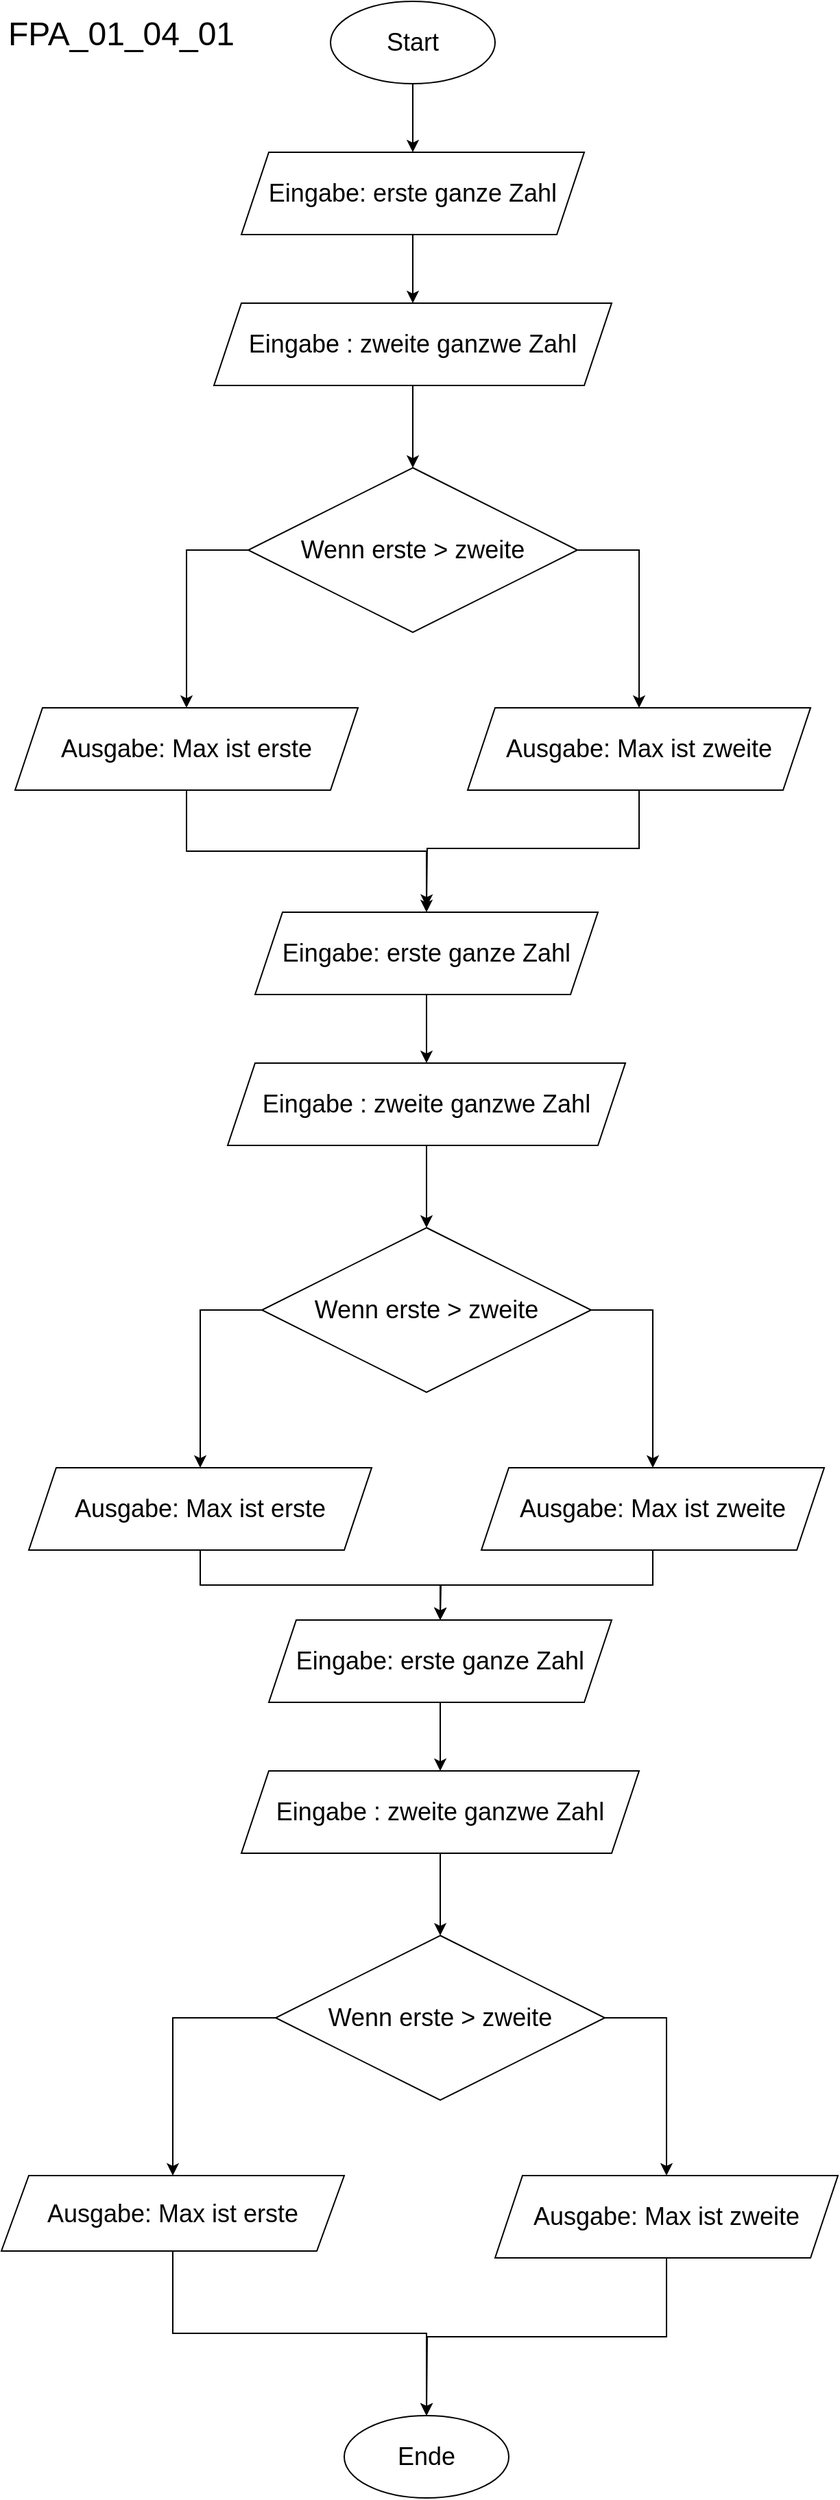<mxfile version="20.8.3" type="device"><diagram id="qMIzlXTBM9gyAja4zPgJ" name="Seite-1"><mxGraphModel dx="1036" dy="1135" grid="1" gridSize="10" guides="1" tooltips="1" connect="1" arrows="1" fold="1" page="1" pageScale="1" pageWidth="827" pageHeight="1169" math="0" shadow="0"><root><mxCell id="0"/><mxCell id="1" parent="0"/><mxCell id="Wv5N3TF4n34RR6GSb4ST-6" style="edgeStyle=orthogonalEdgeStyle;rounded=0;orthogonalLoop=1;jettySize=auto;html=1;exitX=0.5;exitY=1;exitDx=0;exitDy=0;entryX=0.5;entryY=0;entryDx=0;entryDy=0;fontSize=18;" edge="1" parent="1" source="Wv5N3TF4n34RR6GSb4ST-1" target="Wv5N3TF4n34RR6GSb4ST-3"><mxGeometry relative="1" as="geometry"/></mxCell><mxCell id="Wv5N3TF4n34RR6GSb4ST-1" value="&lt;font style=&quot;font-size: 18px;&quot;&gt;Start&lt;/font&gt;" style="ellipse;whiteSpace=wrap;html=1;" vertex="1" parent="1"><mxGeometry x="270" y="40" width="120" height="60" as="geometry"/></mxCell><mxCell id="Wv5N3TF4n34RR6GSb4ST-2" value="&lt;font style=&quot;font-size: 18px;&quot;&gt;Ende&lt;/font&gt;" style="ellipse;whiteSpace=wrap;html=1;" vertex="1" parent="1"><mxGeometry x="280" y="1800" width="120" height="60" as="geometry"/></mxCell><mxCell id="Wv5N3TF4n34RR6GSb4ST-16" style="edgeStyle=orthogonalEdgeStyle;rounded=0;orthogonalLoop=1;jettySize=auto;html=1;exitX=0.5;exitY=1;exitDx=0;exitDy=0;entryX=0.5;entryY=0;entryDx=0;entryDy=0;fontSize=18;" edge="1" parent="1" source="Wv5N3TF4n34RR6GSb4ST-3" target="Wv5N3TF4n34RR6GSb4ST-13"><mxGeometry relative="1" as="geometry"/></mxCell><mxCell id="Wv5N3TF4n34RR6GSb4ST-3" value="Eingabe: erste ganze Zahl" style="shape=parallelogram;perimeter=parallelogramPerimeter;whiteSpace=wrap;html=1;fixedSize=1;fontSize=18;" vertex="1" parent="1"><mxGeometry x="205" y="150" width="250" height="60" as="geometry"/></mxCell><mxCell id="Wv5N3TF4n34RR6GSb4ST-29" style="edgeStyle=orthogonalEdgeStyle;rounded=0;orthogonalLoop=1;jettySize=auto;html=1;exitX=0.5;exitY=1;exitDx=0;exitDy=0;entryX=0.5;entryY=0;entryDx=0;entryDy=0;fontSize=18;" edge="1" parent="1" source="Wv5N3TF4n34RR6GSb4ST-4" target="Wv5N3TF4n34RR6GSb4ST-20"><mxGeometry relative="1" as="geometry"/></mxCell><mxCell id="Wv5N3TF4n34RR6GSb4ST-4" value="Ausgabe: Max ist erste " style="shape=parallelogram;perimeter=parallelogramPerimeter;whiteSpace=wrap;html=1;fixedSize=1;fontSize=18;" vertex="1" parent="1"><mxGeometry x="40" y="555" width="250" height="60" as="geometry"/></mxCell><mxCell id="Wv5N3TF4n34RR6GSb4ST-12" style="edgeStyle=orthogonalEdgeStyle;rounded=0;orthogonalLoop=1;jettySize=auto;html=1;exitX=1;exitY=0.5;exitDx=0;exitDy=0;entryX=0.5;entryY=0;entryDx=0;entryDy=0;fontSize=18;" edge="1" parent="1" source="Wv5N3TF4n34RR6GSb4ST-9" target="Wv5N3TF4n34RR6GSb4ST-10"><mxGeometry relative="1" as="geometry"/></mxCell><mxCell id="Wv5N3TF4n34RR6GSb4ST-18" style="edgeStyle=orthogonalEdgeStyle;rounded=0;orthogonalLoop=1;jettySize=auto;html=1;exitX=0;exitY=0.5;exitDx=0;exitDy=0;entryX=0.5;entryY=0;entryDx=0;entryDy=0;fontSize=18;" edge="1" parent="1" source="Wv5N3TF4n34RR6GSb4ST-9" target="Wv5N3TF4n34RR6GSb4ST-4"><mxGeometry relative="1" as="geometry"/></mxCell><mxCell id="Wv5N3TF4n34RR6GSb4ST-9" value="Wenn erste &amp;gt; zweite " style="rhombus;whiteSpace=wrap;html=1;fontSize=18;" vertex="1" parent="1"><mxGeometry x="210" y="380" width="240" height="120" as="geometry"/></mxCell><mxCell id="Wv5N3TF4n34RR6GSb4ST-30" style="edgeStyle=orthogonalEdgeStyle;rounded=0;orthogonalLoop=1;jettySize=auto;html=1;exitX=0.5;exitY=1;exitDx=0;exitDy=0;fontSize=18;" edge="1" parent="1" source="Wv5N3TF4n34RR6GSb4ST-10"><mxGeometry relative="1" as="geometry"><mxPoint x="340" y="700" as="targetPoint"/></mxGeometry></mxCell><mxCell id="Wv5N3TF4n34RR6GSb4ST-10" value="Ausgabe: Max ist zweite " style="shape=parallelogram;perimeter=parallelogramPerimeter;whiteSpace=wrap;html=1;fixedSize=1;fontSize=18;" vertex="1" parent="1"><mxGeometry x="370" y="555" width="250" height="60" as="geometry"/></mxCell><mxCell id="Wv5N3TF4n34RR6GSb4ST-17" style="edgeStyle=orthogonalEdgeStyle;rounded=0;orthogonalLoop=1;jettySize=auto;html=1;exitX=0.5;exitY=1;exitDx=0;exitDy=0;entryX=0.5;entryY=0;entryDx=0;entryDy=0;fontSize=18;" edge="1" parent="1" source="Wv5N3TF4n34RR6GSb4ST-13" target="Wv5N3TF4n34RR6GSb4ST-9"><mxGeometry relative="1" as="geometry"/></mxCell><mxCell id="Wv5N3TF4n34RR6GSb4ST-13" value="Eingabe : zweite ganzwe Zahl " style="shape=parallelogram;perimeter=parallelogramPerimeter;whiteSpace=wrap;html=1;fixedSize=1;fontSize=18;" vertex="1" parent="1"><mxGeometry x="185" y="260" width="290" height="60" as="geometry"/></mxCell><mxCell id="Wv5N3TF4n34RR6GSb4ST-19" style="edgeStyle=orthogonalEdgeStyle;rounded=0;orthogonalLoop=1;jettySize=auto;html=1;exitX=0.5;exitY=1;exitDx=0;exitDy=0;entryX=0.5;entryY=0;entryDx=0;entryDy=0;fontSize=18;" edge="1" source="Wv5N3TF4n34RR6GSb4ST-20" target="Wv5N3TF4n34RR6GSb4ST-27" parent="1"><mxGeometry relative="1" as="geometry"/></mxCell><mxCell id="Wv5N3TF4n34RR6GSb4ST-20" value="Eingabe: erste ganze Zahl" style="shape=parallelogram;perimeter=parallelogramPerimeter;whiteSpace=wrap;html=1;fixedSize=1;fontSize=18;" vertex="1" parent="1"><mxGeometry x="215" y="704" width="250" height="60" as="geometry"/></mxCell><mxCell id="Wv5N3TF4n34RR6GSb4ST-40" style="edgeStyle=orthogonalEdgeStyle;rounded=0;orthogonalLoop=1;jettySize=auto;html=1;exitX=0.5;exitY=1;exitDx=0;exitDy=0;entryX=0.5;entryY=0;entryDx=0;entryDy=0;fontSize=18;" edge="1" parent="1" source="Wv5N3TF4n34RR6GSb4ST-21" target="Wv5N3TF4n34RR6GSb4ST-32"><mxGeometry relative="1" as="geometry"/></mxCell><mxCell id="Wv5N3TF4n34RR6GSb4ST-21" value="Ausgabe: Max ist erste " style="shape=parallelogram;perimeter=parallelogramPerimeter;whiteSpace=wrap;html=1;fixedSize=1;fontSize=18;" vertex="1" parent="1"><mxGeometry x="50" y="1109" width="250" height="60" as="geometry"/></mxCell><mxCell id="Wv5N3TF4n34RR6GSb4ST-22" style="edgeStyle=orthogonalEdgeStyle;rounded=0;orthogonalLoop=1;jettySize=auto;html=1;exitX=1;exitY=0.5;exitDx=0;exitDy=0;entryX=0.5;entryY=0;entryDx=0;entryDy=0;fontSize=18;" edge="1" source="Wv5N3TF4n34RR6GSb4ST-24" target="Wv5N3TF4n34RR6GSb4ST-25" parent="1"><mxGeometry relative="1" as="geometry"/></mxCell><mxCell id="Wv5N3TF4n34RR6GSb4ST-23" style="edgeStyle=orthogonalEdgeStyle;rounded=0;orthogonalLoop=1;jettySize=auto;html=1;exitX=0;exitY=0.5;exitDx=0;exitDy=0;entryX=0.5;entryY=0;entryDx=0;entryDy=0;fontSize=18;" edge="1" source="Wv5N3TF4n34RR6GSb4ST-24" target="Wv5N3TF4n34RR6GSb4ST-21" parent="1"><mxGeometry relative="1" as="geometry"/></mxCell><mxCell id="Wv5N3TF4n34RR6GSb4ST-24" value="Wenn erste &amp;gt; zweite " style="rhombus;whiteSpace=wrap;html=1;fontSize=18;" vertex="1" parent="1"><mxGeometry x="220" y="934" width="240" height="120" as="geometry"/></mxCell><mxCell id="Wv5N3TF4n34RR6GSb4ST-41" style="edgeStyle=orthogonalEdgeStyle;rounded=0;orthogonalLoop=1;jettySize=auto;html=1;exitX=0.5;exitY=1;exitDx=0;exitDy=0;fontSize=18;" edge="1" parent="1" source="Wv5N3TF4n34RR6GSb4ST-25"><mxGeometry relative="1" as="geometry"><mxPoint x="350" y="1220" as="targetPoint"/></mxGeometry></mxCell><mxCell id="Wv5N3TF4n34RR6GSb4ST-25" value="Ausgabe: Max ist zweite " style="shape=parallelogram;perimeter=parallelogramPerimeter;whiteSpace=wrap;html=1;fixedSize=1;fontSize=18;" vertex="1" parent="1"><mxGeometry x="380" y="1109" width="250" height="60" as="geometry"/></mxCell><mxCell id="Wv5N3TF4n34RR6GSb4ST-26" style="edgeStyle=orthogonalEdgeStyle;rounded=0;orthogonalLoop=1;jettySize=auto;html=1;exitX=0.5;exitY=1;exitDx=0;exitDy=0;entryX=0.5;entryY=0;entryDx=0;entryDy=0;fontSize=18;" edge="1" source="Wv5N3TF4n34RR6GSb4ST-27" target="Wv5N3TF4n34RR6GSb4ST-24" parent="1"><mxGeometry relative="1" as="geometry"/></mxCell><mxCell id="Wv5N3TF4n34RR6GSb4ST-27" value="Eingabe : zweite ganzwe Zahl " style="shape=parallelogram;perimeter=parallelogramPerimeter;whiteSpace=wrap;html=1;fixedSize=1;fontSize=18;" vertex="1" parent="1"><mxGeometry x="195" y="814" width="290" height="60" as="geometry"/></mxCell><mxCell id="Wv5N3TF4n34RR6GSb4ST-31" style="edgeStyle=orthogonalEdgeStyle;rounded=0;orthogonalLoop=1;jettySize=auto;html=1;exitX=0.5;exitY=1;exitDx=0;exitDy=0;entryX=0.5;entryY=0;entryDx=0;entryDy=0;fontSize=18;" edge="1" source="Wv5N3TF4n34RR6GSb4ST-32" target="Wv5N3TF4n34RR6GSb4ST-39" parent="1"><mxGeometry relative="1" as="geometry"/></mxCell><mxCell id="Wv5N3TF4n34RR6GSb4ST-32" value="Eingabe: erste ganze Zahl" style="shape=parallelogram;perimeter=parallelogramPerimeter;whiteSpace=wrap;html=1;fixedSize=1;fontSize=18;" vertex="1" parent="1"><mxGeometry x="225" y="1220" width="250" height="60" as="geometry"/></mxCell><mxCell id="Wv5N3TF4n34RR6GSb4ST-43" style="edgeStyle=orthogonalEdgeStyle;rounded=0;orthogonalLoop=1;jettySize=auto;html=1;exitX=0.5;exitY=1;exitDx=0;exitDy=0;entryX=0.5;entryY=0;entryDx=0;entryDy=0;fontSize=18;" edge="1" parent="1" source="Wv5N3TF4n34RR6GSb4ST-33" target="Wv5N3TF4n34RR6GSb4ST-2"><mxGeometry relative="1" as="geometry"/></mxCell><mxCell id="Wv5N3TF4n34RR6GSb4ST-33" value="Ausgabe: Max ist erste " style="shape=parallelogram;perimeter=parallelogramPerimeter;whiteSpace=wrap;html=1;fixedSize=1;fontSize=18;" vertex="1" parent="1"><mxGeometry x="30" y="1625" width="250" height="55" as="geometry"/></mxCell><mxCell id="Wv5N3TF4n34RR6GSb4ST-34" style="edgeStyle=orthogonalEdgeStyle;rounded=0;orthogonalLoop=1;jettySize=auto;html=1;exitX=1;exitY=0.5;exitDx=0;exitDy=0;entryX=0.5;entryY=0;entryDx=0;entryDy=0;fontSize=18;" edge="1" source="Wv5N3TF4n34RR6GSb4ST-36" target="Wv5N3TF4n34RR6GSb4ST-37" parent="1"><mxGeometry relative="1" as="geometry"/></mxCell><mxCell id="Wv5N3TF4n34RR6GSb4ST-35" style="edgeStyle=orthogonalEdgeStyle;rounded=0;orthogonalLoop=1;jettySize=auto;html=1;exitX=0;exitY=0.5;exitDx=0;exitDy=0;entryX=0.5;entryY=0;entryDx=0;entryDy=0;fontSize=18;" edge="1" source="Wv5N3TF4n34RR6GSb4ST-36" target="Wv5N3TF4n34RR6GSb4ST-33" parent="1"><mxGeometry relative="1" as="geometry"/></mxCell><mxCell id="Wv5N3TF4n34RR6GSb4ST-36" value="Wenn erste &amp;gt; zweite " style="rhombus;whiteSpace=wrap;html=1;fontSize=18;" vertex="1" parent="1"><mxGeometry x="230" y="1450" width="240" height="120" as="geometry"/></mxCell><mxCell id="Wv5N3TF4n34RR6GSb4ST-44" style="edgeStyle=orthogonalEdgeStyle;rounded=0;orthogonalLoop=1;jettySize=auto;html=1;exitX=0.5;exitY=1;exitDx=0;exitDy=0;fontSize=18;" edge="1" parent="1" source="Wv5N3TF4n34RR6GSb4ST-37"><mxGeometry relative="1" as="geometry"><mxPoint x="340" y="1800" as="targetPoint"/></mxGeometry></mxCell><mxCell id="Wv5N3TF4n34RR6GSb4ST-37" value="Ausgabe: Max ist zweite " style="shape=parallelogram;perimeter=parallelogramPerimeter;whiteSpace=wrap;html=1;fixedSize=1;fontSize=18;" vertex="1" parent="1"><mxGeometry x="390" y="1625" width="250" height="60" as="geometry"/></mxCell><mxCell id="Wv5N3TF4n34RR6GSb4ST-38" style="edgeStyle=orthogonalEdgeStyle;rounded=0;orthogonalLoop=1;jettySize=auto;html=1;exitX=0.5;exitY=1;exitDx=0;exitDy=0;entryX=0.5;entryY=0;entryDx=0;entryDy=0;fontSize=18;" edge="1" source="Wv5N3TF4n34RR6GSb4ST-39" target="Wv5N3TF4n34RR6GSb4ST-36" parent="1"><mxGeometry relative="1" as="geometry"/></mxCell><mxCell id="Wv5N3TF4n34RR6GSb4ST-39" value="Eingabe : zweite ganzwe Zahl " style="shape=parallelogram;perimeter=parallelogramPerimeter;whiteSpace=wrap;html=1;fixedSize=1;fontSize=18;" vertex="1" parent="1"><mxGeometry x="205" y="1330" width="290" height="60" as="geometry"/></mxCell><mxCell id="Wv5N3TF4n34RR6GSb4ST-45" value="&lt;div&gt;&lt;font style=&quot;font-size: 24px;&quot;&gt;FPA_01_04_01&lt;/font&gt;&lt;/div&gt;&lt;div&gt;&lt;font size=&quot;3&quot;&gt;&lt;br&gt;&lt;/font&gt;&lt;/div&gt;" style="text;html=1;strokeColor=none;fillColor=none;spacing=5;spacingTop=-20;whiteSpace=wrap;overflow=hidden;rounded=0;fontSize=18;" vertex="1" parent="1"><mxGeometry x="30" y="60" width="190" height="120" as="geometry"/></mxCell></root></mxGraphModel></diagram></mxfile>